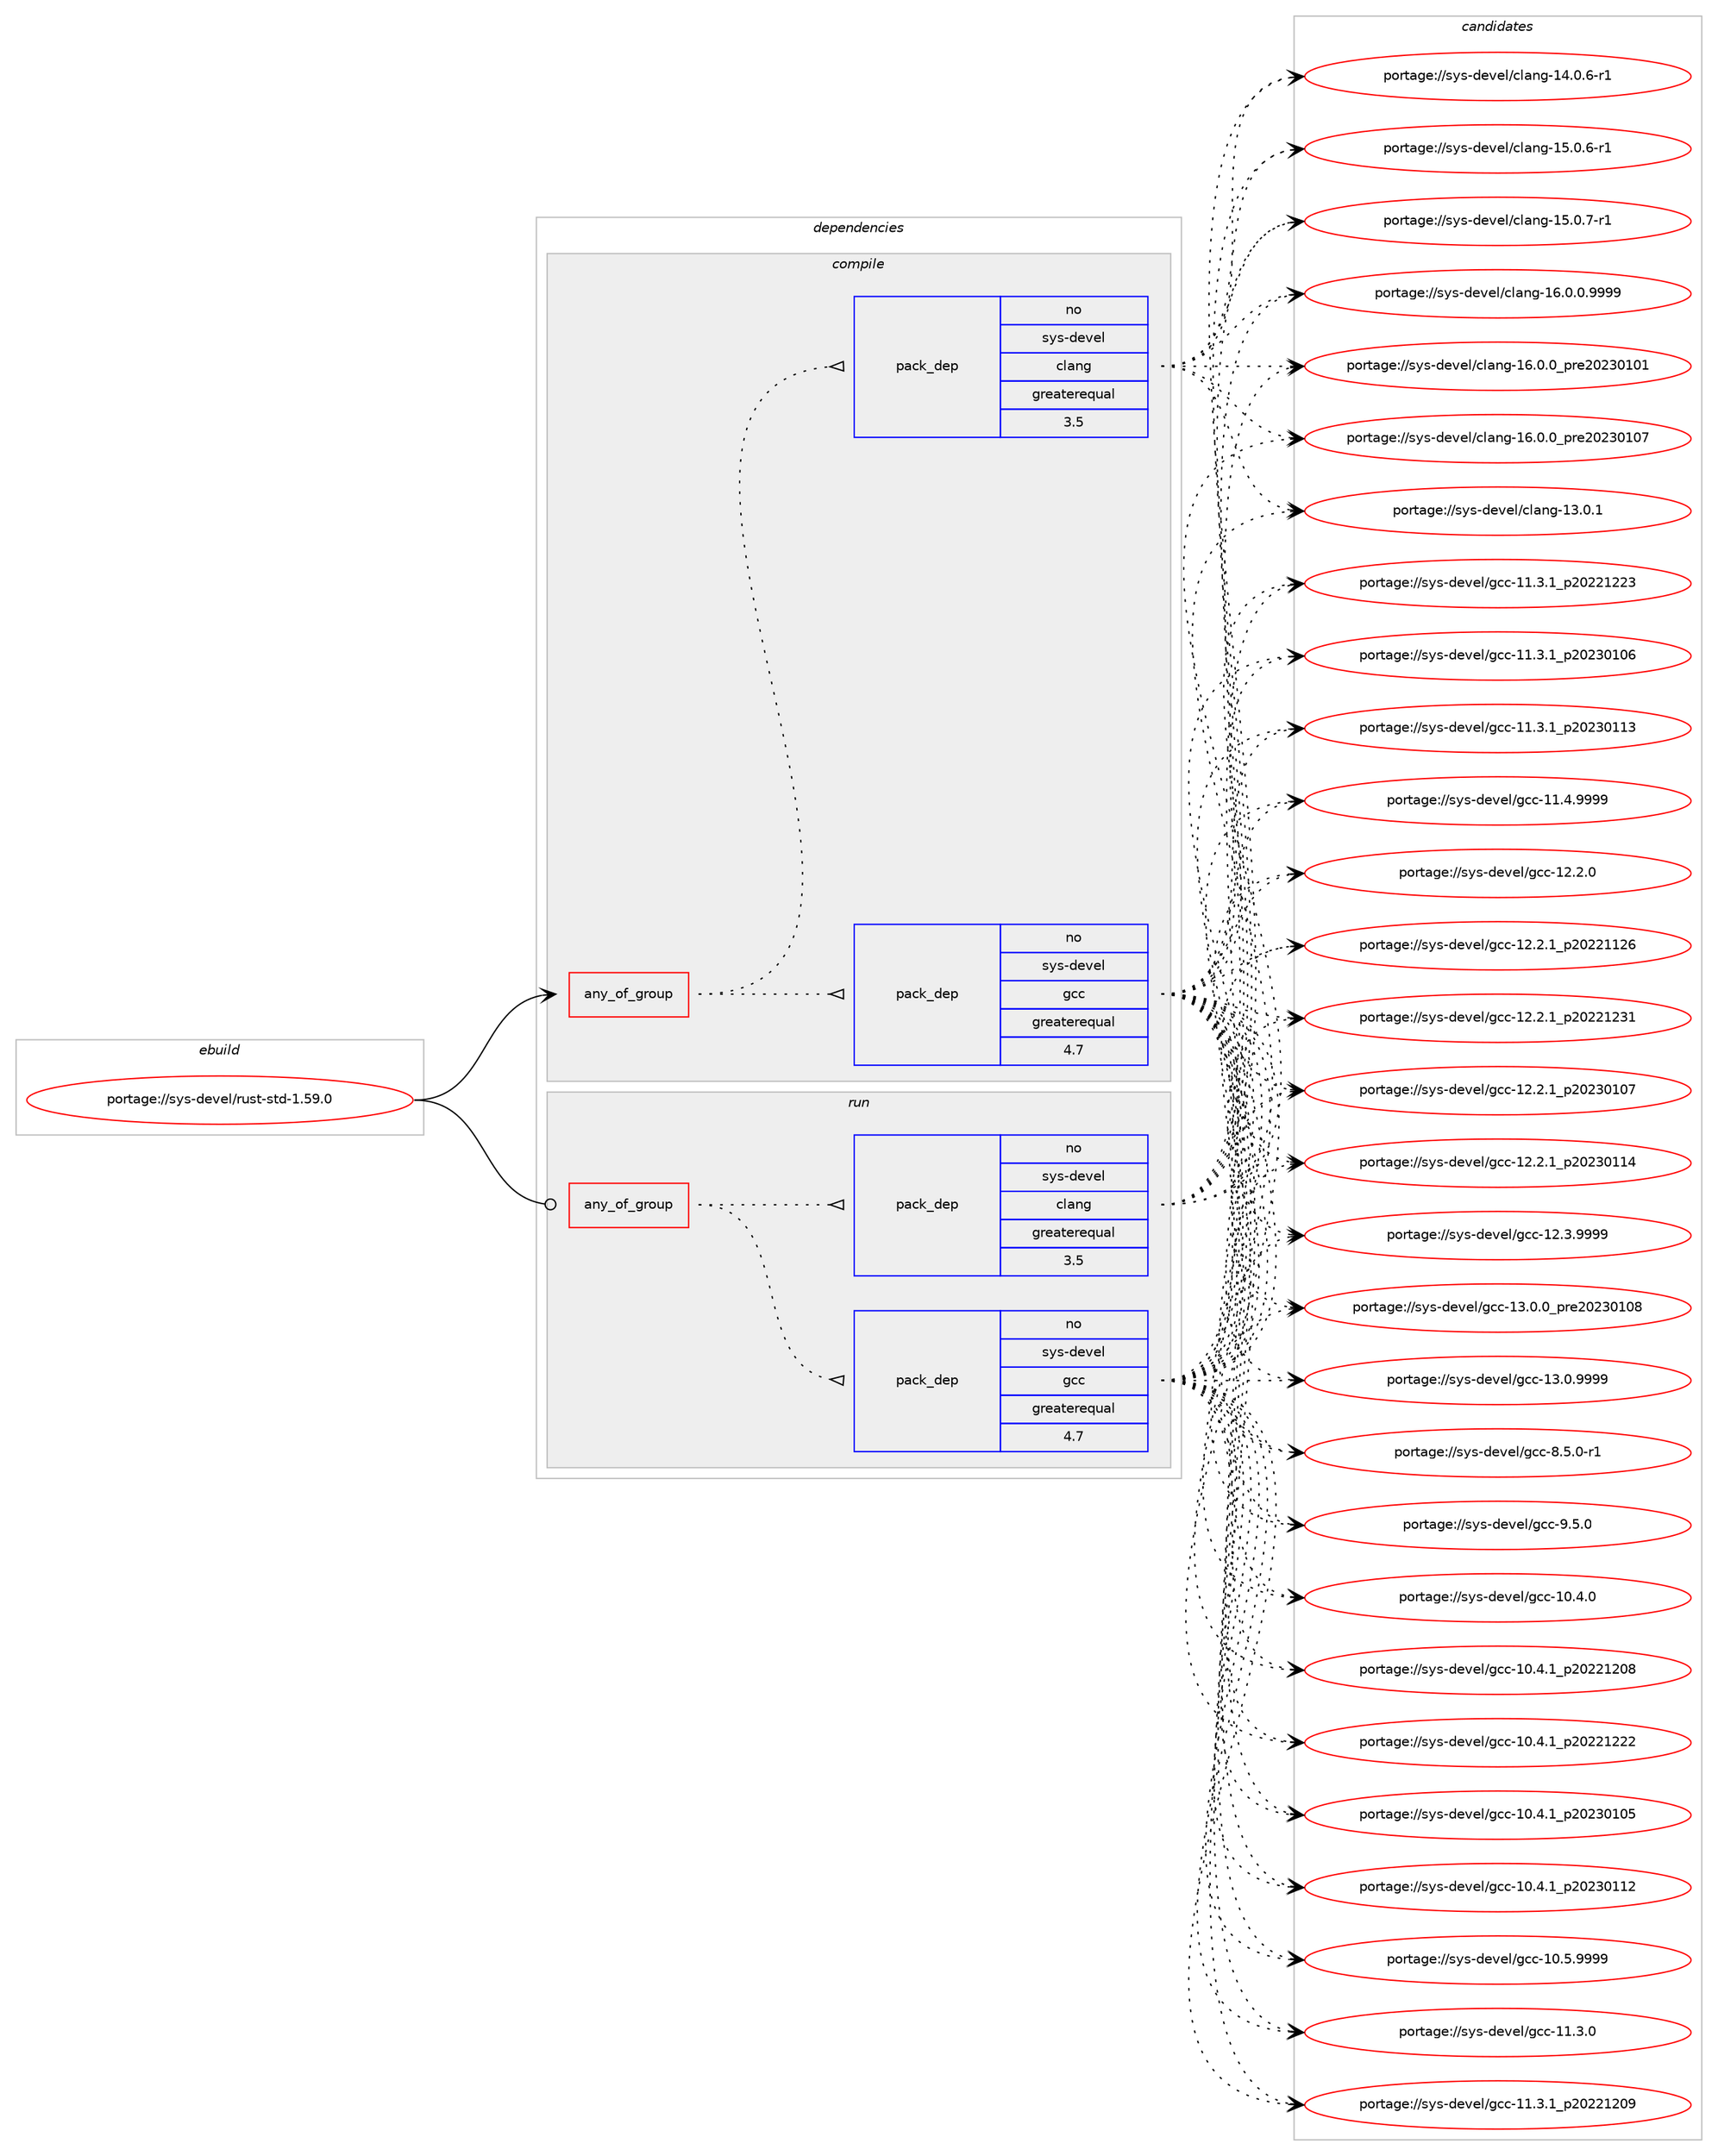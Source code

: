 digraph prolog {

# *************
# Graph options
# *************

newrank=true;
concentrate=true;
compound=true;
graph [rankdir=LR,fontname=Helvetica,fontsize=10,ranksep=1.5];#, ranksep=2.5, nodesep=0.2];
edge  [arrowhead=vee];
node  [fontname=Helvetica,fontsize=10];

# **********
# The ebuild
# **********

subgraph cluster_leftcol {
color=gray;
rank=same;
label=<<i>ebuild</i>>;
id [label="portage://sys-devel/rust-std-1.59.0", color=red, width=4, href="../sys-devel/rust-std-1.59.0.svg"];
}

# ****************
# The dependencies
# ****************

subgraph cluster_midcol {
color=gray;
label=<<i>dependencies</i>>;
subgraph cluster_compile {
fillcolor="#eeeeee";
style=filled;
label=<<i>compile</i>>;
subgraph any70 {
dependency9462 [label=<<TABLE BORDER="0" CELLBORDER="1" CELLSPACING="0" CELLPADDING="4"><TR><TD CELLPADDING="10">any_of_group</TD></TR></TABLE>>, shape=none, color=red];subgraph pack3371 {
dependency9463 [label=<<TABLE BORDER="0" CELLBORDER="1" CELLSPACING="0" CELLPADDING="4" WIDTH="220"><TR><TD ROWSPAN="6" CELLPADDING="30">pack_dep</TD></TR><TR><TD WIDTH="110">no</TD></TR><TR><TD>sys-devel</TD></TR><TR><TD>gcc</TD></TR><TR><TD>greaterequal</TD></TR><TR><TD>4.7</TD></TR></TABLE>>, shape=none, color=blue];
}
dependency9462:e -> dependency9463:w [weight=20,style="dotted",arrowhead="oinv"];
subgraph pack3372 {
dependency9464 [label=<<TABLE BORDER="0" CELLBORDER="1" CELLSPACING="0" CELLPADDING="4" WIDTH="220"><TR><TD ROWSPAN="6" CELLPADDING="30">pack_dep</TD></TR><TR><TD WIDTH="110">no</TD></TR><TR><TD>sys-devel</TD></TR><TR><TD>clang</TD></TR><TR><TD>greaterequal</TD></TR><TR><TD>3.5</TD></TR></TABLE>>, shape=none, color=blue];
}
dependency9462:e -> dependency9464:w [weight=20,style="dotted",arrowhead="oinv"];
}
id:e -> dependency9462:w [weight=20,style="solid",arrowhead="vee"];
}
subgraph cluster_compileandrun {
fillcolor="#eeeeee";
style=filled;
label=<<i>compile and run</i>>;
}
subgraph cluster_run {
fillcolor="#eeeeee";
style=filled;
label=<<i>run</i>>;
subgraph any71 {
dependency9465 [label=<<TABLE BORDER="0" CELLBORDER="1" CELLSPACING="0" CELLPADDING="4"><TR><TD CELLPADDING="10">any_of_group</TD></TR></TABLE>>, shape=none, color=red];subgraph pack3373 {
dependency9466 [label=<<TABLE BORDER="0" CELLBORDER="1" CELLSPACING="0" CELLPADDING="4" WIDTH="220"><TR><TD ROWSPAN="6" CELLPADDING="30">pack_dep</TD></TR><TR><TD WIDTH="110">no</TD></TR><TR><TD>sys-devel</TD></TR><TR><TD>gcc</TD></TR><TR><TD>greaterequal</TD></TR><TR><TD>4.7</TD></TR></TABLE>>, shape=none, color=blue];
}
dependency9465:e -> dependency9466:w [weight=20,style="dotted",arrowhead="oinv"];
subgraph pack3374 {
dependency9467 [label=<<TABLE BORDER="0" CELLBORDER="1" CELLSPACING="0" CELLPADDING="4" WIDTH="220"><TR><TD ROWSPAN="6" CELLPADDING="30">pack_dep</TD></TR><TR><TD WIDTH="110">no</TD></TR><TR><TD>sys-devel</TD></TR><TR><TD>clang</TD></TR><TR><TD>greaterequal</TD></TR><TR><TD>3.5</TD></TR></TABLE>>, shape=none, color=blue];
}
dependency9465:e -> dependency9467:w [weight=20,style="dotted",arrowhead="oinv"];
}
id:e -> dependency9465:w [weight=20,style="solid",arrowhead="odot"];
}
}

# **************
# The candidates
# **************

subgraph cluster_choices {
rank=same;
color=gray;
label=<<i>candidates</i>>;

subgraph choice3371 {
color=black;
nodesep=1;
choice1151211154510010111810110847103999945494846524648 [label="portage://sys-devel/gcc-10.4.0", color=red, width=4,href="../sys-devel/gcc-10.4.0.svg"];
choice1151211154510010111810110847103999945494846524649951125048505049504856 [label="portage://sys-devel/gcc-10.4.1_p20221208", color=red, width=4,href="../sys-devel/gcc-10.4.1_p20221208.svg"];
choice1151211154510010111810110847103999945494846524649951125048505049505050 [label="portage://sys-devel/gcc-10.4.1_p20221222", color=red, width=4,href="../sys-devel/gcc-10.4.1_p20221222.svg"];
choice1151211154510010111810110847103999945494846524649951125048505148494853 [label="portage://sys-devel/gcc-10.4.1_p20230105", color=red, width=4,href="../sys-devel/gcc-10.4.1_p20230105.svg"];
choice1151211154510010111810110847103999945494846524649951125048505148494950 [label="portage://sys-devel/gcc-10.4.1_p20230112", color=red, width=4,href="../sys-devel/gcc-10.4.1_p20230112.svg"];
choice1151211154510010111810110847103999945494846534657575757 [label="portage://sys-devel/gcc-10.5.9999", color=red, width=4,href="../sys-devel/gcc-10.5.9999.svg"];
choice1151211154510010111810110847103999945494946514648 [label="portage://sys-devel/gcc-11.3.0", color=red, width=4,href="../sys-devel/gcc-11.3.0.svg"];
choice1151211154510010111810110847103999945494946514649951125048505049504857 [label="portage://sys-devel/gcc-11.3.1_p20221209", color=red, width=4,href="../sys-devel/gcc-11.3.1_p20221209.svg"];
choice1151211154510010111810110847103999945494946514649951125048505049505051 [label="portage://sys-devel/gcc-11.3.1_p20221223", color=red, width=4,href="../sys-devel/gcc-11.3.1_p20221223.svg"];
choice1151211154510010111810110847103999945494946514649951125048505148494854 [label="portage://sys-devel/gcc-11.3.1_p20230106", color=red, width=4,href="../sys-devel/gcc-11.3.1_p20230106.svg"];
choice1151211154510010111810110847103999945494946514649951125048505148494951 [label="portage://sys-devel/gcc-11.3.1_p20230113", color=red, width=4,href="../sys-devel/gcc-11.3.1_p20230113.svg"];
choice1151211154510010111810110847103999945494946524657575757 [label="portage://sys-devel/gcc-11.4.9999", color=red, width=4,href="../sys-devel/gcc-11.4.9999.svg"];
choice1151211154510010111810110847103999945495046504648 [label="portage://sys-devel/gcc-12.2.0", color=red, width=4,href="../sys-devel/gcc-12.2.0.svg"];
choice1151211154510010111810110847103999945495046504649951125048505049495054 [label="portage://sys-devel/gcc-12.2.1_p20221126", color=red, width=4,href="../sys-devel/gcc-12.2.1_p20221126.svg"];
choice1151211154510010111810110847103999945495046504649951125048505049505149 [label="portage://sys-devel/gcc-12.2.1_p20221231", color=red, width=4,href="../sys-devel/gcc-12.2.1_p20221231.svg"];
choice1151211154510010111810110847103999945495046504649951125048505148494855 [label="portage://sys-devel/gcc-12.2.1_p20230107", color=red, width=4,href="../sys-devel/gcc-12.2.1_p20230107.svg"];
choice1151211154510010111810110847103999945495046504649951125048505148494952 [label="portage://sys-devel/gcc-12.2.1_p20230114", color=red, width=4,href="../sys-devel/gcc-12.2.1_p20230114.svg"];
choice1151211154510010111810110847103999945495046514657575757 [label="portage://sys-devel/gcc-12.3.9999", color=red, width=4,href="../sys-devel/gcc-12.3.9999.svg"];
choice1151211154510010111810110847103999945495146484648951121141015048505148494856 [label="portage://sys-devel/gcc-13.0.0_pre20230108", color=red, width=4,href="../sys-devel/gcc-13.0.0_pre20230108.svg"];
choice1151211154510010111810110847103999945495146484657575757 [label="portage://sys-devel/gcc-13.0.9999", color=red, width=4,href="../sys-devel/gcc-13.0.9999.svg"];
choice115121115451001011181011084710399994556465346484511449 [label="portage://sys-devel/gcc-8.5.0-r1", color=red, width=4,href="../sys-devel/gcc-8.5.0-r1.svg"];
choice11512111545100101118101108471039999455746534648 [label="portage://sys-devel/gcc-9.5.0", color=red, width=4,href="../sys-devel/gcc-9.5.0.svg"];
dependency9463:e -> choice1151211154510010111810110847103999945494846524648:w [style=dotted,weight="100"];
dependency9463:e -> choice1151211154510010111810110847103999945494846524649951125048505049504856:w [style=dotted,weight="100"];
dependency9463:e -> choice1151211154510010111810110847103999945494846524649951125048505049505050:w [style=dotted,weight="100"];
dependency9463:e -> choice1151211154510010111810110847103999945494846524649951125048505148494853:w [style=dotted,weight="100"];
dependency9463:e -> choice1151211154510010111810110847103999945494846524649951125048505148494950:w [style=dotted,weight="100"];
dependency9463:e -> choice1151211154510010111810110847103999945494846534657575757:w [style=dotted,weight="100"];
dependency9463:e -> choice1151211154510010111810110847103999945494946514648:w [style=dotted,weight="100"];
dependency9463:e -> choice1151211154510010111810110847103999945494946514649951125048505049504857:w [style=dotted,weight="100"];
dependency9463:e -> choice1151211154510010111810110847103999945494946514649951125048505049505051:w [style=dotted,weight="100"];
dependency9463:e -> choice1151211154510010111810110847103999945494946514649951125048505148494854:w [style=dotted,weight="100"];
dependency9463:e -> choice1151211154510010111810110847103999945494946514649951125048505148494951:w [style=dotted,weight="100"];
dependency9463:e -> choice1151211154510010111810110847103999945494946524657575757:w [style=dotted,weight="100"];
dependency9463:e -> choice1151211154510010111810110847103999945495046504648:w [style=dotted,weight="100"];
dependency9463:e -> choice1151211154510010111810110847103999945495046504649951125048505049495054:w [style=dotted,weight="100"];
dependency9463:e -> choice1151211154510010111810110847103999945495046504649951125048505049505149:w [style=dotted,weight="100"];
dependency9463:e -> choice1151211154510010111810110847103999945495046504649951125048505148494855:w [style=dotted,weight="100"];
dependency9463:e -> choice1151211154510010111810110847103999945495046504649951125048505148494952:w [style=dotted,weight="100"];
dependency9463:e -> choice1151211154510010111810110847103999945495046514657575757:w [style=dotted,weight="100"];
dependency9463:e -> choice1151211154510010111810110847103999945495146484648951121141015048505148494856:w [style=dotted,weight="100"];
dependency9463:e -> choice1151211154510010111810110847103999945495146484657575757:w [style=dotted,weight="100"];
dependency9463:e -> choice115121115451001011181011084710399994556465346484511449:w [style=dotted,weight="100"];
dependency9463:e -> choice11512111545100101118101108471039999455746534648:w [style=dotted,weight="100"];
}
subgraph choice3372 {
color=black;
nodesep=1;
choice1151211154510010111810110847991089711010345495146484649 [label="portage://sys-devel/clang-13.0.1", color=red, width=4,href="../sys-devel/clang-13.0.1.svg"];
choice11512111545100101118101108479910897110103454952464846544511449 [label="portage://sys-devel/clang-14.0.6-r1", color=red, width=4,href="../sys-devel/clang-14.0.6-r1.svg"];
choice11512111545100101118101108479910897110103454953464846544511449 [label="portage://sys-devel/clang-15.0.6-r1", color=red, width=4,href="../sys-devel/clang-15.0.6-r1.svg"];
choice11512111545100101118101108479910897110103454953464846554511449 [label="portage://sys-devel/clang-15.0.7-r1", color=red, width=4,href="../sys-devel/clang-15.0.7-r1.svg"];
choice11512111545100101118101108479910897110103454954464846484657575757 [label="portage://sys-devel/clang-16.0.0.9999", color=red, width=4,href="../sys-devel/clang-16.0.0.9999.svg"];
choice1151211154510010111810110847991089711010345495446484648951121141015048505148494849 [label="portage://sys-devel/clang-16.0.0_pre20230101", color=red, width=4,href="../sys-devel/clang-16.0.0_pre20230101.svg"];
choice1151211154510010111810110847991089711010345495446484648951121141015048505148494855 [label="portage://sys-devel/clang-16.0.0_pre20230107", color=red, width=4,href="../sys-devel/clang-16.0.0_pre20230107.svg"];
dependency9464:e -> choice1151211154510010111810110847991089711010345495146484649:w [style=dotted,weight="100"];
dependency9464:e -> choice11512111545100101118101108479910897110103454952464846544511449:w [style=dotted,weight="100"];
dependency9464:e -> choice11512111545100101118101108479910897110103454953464846544511449:w [style=dotted,weight="100"];
dependency9464:e -> choice11512111545100101118101108479910897110103454953464846554511449:w [style=dotted,weight="100"];
dependency9464:e -> choice11512111545100101118101108479910897110103454954464846484657575757:w [style=dotted,weight="100"];
dependency9464:e -> choice1151211154510010111810110847991089711010345495446484648951121141015048505148494849:w [style=dotted,weight="100"];
dependency9464:e -> choice1151211154510010111810110847991089711010345495446484648951121141015048505148494855:w [style=dotted,weight="100"];
}
subgraph choice3373 {
color=black;
nodesep=1;
choice1151211154510010111810110847103999945494846524648 [label="portage://sys-devel/gcc-10.4.0", color=red, width=4,href="../sys-devel/gcc-10.4.0.svg"];
choice1151211154510010111810110847103999945494846524649951125048505049504856 [label="portage://sys-devel/gcc-10.4.1_p20221208", color=red, width=4,href="../sys-devel/gcc-10.4.1_p20221208.svg"];
choice1151211154510010111810110847103999945494846524649951125048505049505050 [label="portage://sys-devel/gcc-10.4.1_p20221222", color=red, width=4,href="../sys-devel/gcc-10.4.1_p20221222.svg"];
choice1151211154510010111810110847103999945494846524649951125048505148494853 [label="portage://sys-devel/gcc-10.4.1_p20230105", color=red, width=4,href="../sys-devel/gcc-10.4.1_p20230105.svg"];
choice1151211154510010111810110847103999945494846524649951125048505148494950 [label="portage://sys-devel/gcc-10.4.1_p20230112", color=red, width=4,href="../sys-devel/gcc-10.4.1_p20230112.svg"];
choice1151211154510010111810110847103999945494846534657575757 [label="portage://sys-devel/gcc-10.5.9999", color=red, width=4,href="../sys-devel/gcc-10.5.9999.svg"];
choice1151211154510010111810110847103999945494946514648 [label="portage://sys-devel/gcc-11.3.0", color=red, width=4,href="../sys-devel/gcc-11.3.0.svg"];
choice1151211154510010111810110847103999945494946514649951125048505049504857 [label="portage://sys-devel/gcc-11.3.1_p20221209", color=red, width=4,href="../sys-devel/gcc-11.3.1_p20221209.svg"];
choice1151211154510010111810110847103999945494946514649951125048505049505051 [label="portage://sys-devel/gcc-11.3.1_p20221223", color=red, width=4,href="../sys-devel/gcc-11.3.1_p20221223.svg"];
choice1151211154510010111810110847103999945494946514649951125048505148494854 [label="portage://sys-devel/gcc-11.3.1_p20230106", color=red, width=4,href="../sys-devel/gcc-11.3.1_p20230106.svg"];
choice1151211154510010111810110847103999945494946514649951125048505148494951 [label="portage://sys-devel/gcc-11.3.1_p20230113", color=red, width=4,href="../sys-devel/gcc-11.3.1_p20230113.svg"];
choice1151211154510010111810110847103999945494946524657575757 [label="portage://sys-devel/gcc-11.4.9999", color=red, width=4,href="../sys-devel/gcc-11.4.9999.svg"];
choice1151211154510010111810110847103999945495046504648 [label="portage://sys-devel/gcc-12.2.0", color=red, width=4,href="../sys-devel/gcc-12.2.0.svg"];
choice1151211154510010111810110847103999945495046504649951125048505049495054 [label="portage://sys-devel/gcc-12.2.1_p20221126", color=red, width=4,href="../sys-devel/gcc-12.2.1_p20221126.svg"];
choice1151211154510010111810110847103999945495046504649951125048505049505149 [label="portage://sys-devel/gcc-12.2.1_p20221231", color=red, width=4,href="../sys-devel/gcc-12.2.1_p20221231.svg"];
choice1151211154510010111810110847103999945495046504649951125048505148494855 [label="portage://sys-devel/gcc-12.2.1_p20230107", color=red, width=4,href="../sys-devel/gcc-12.2.1_p20230107.svg"];
choice1151211154510010111810110847103999945495046504649951125048505148494952 [label="portage://sys-devel/gcc-12.2.1_p20230114", color=red, width=4,href="../sys-devel/gcc-12.2.1_p20230114.svg"];
choice1151211154510010111810110847103999945495046514657575757 [label="portage://sys-devel/gcc-12.3.9999", color=red, width=4,href="../sys-devel/gcc-12.3.9999.svg"];
choice1151211154510010111810110847103999945495146484648951121141015048505148494856 [label="portage://sys-devel/gcc-13.0.0_pre20230108", color=red, width=4,href="../sys-devel/gcc-13.0.0_pre20230108.svg"];
choice1151211154510010111810110847103999945495146484657575757 [label="portage://sys-devel/gcc-13.0.9999", color=red, width=4,href="../sys-devel/gcc-13.0.9999.svg"];
choice115121115451001011181011084710399994556465346484511449 [label="portage://sys-devel/gcc-8.5.0-r1", color=red, width=4,href="../sys-devel/gcc-8.5.0-r1.svg"];
choice11512111545100101118101108471039999455746534648 [label="portage://sys-devel/gcc-9.5.0", color=red, width=4,href="../sys-devel/gcc-9.5.0.svg"];
dependency9466:e -> choice1151211154510010111810110847103999945494846524648:w [style=dotted,weight="100"];
dependency9466:e -> choice1151211154510010111810110847103999945494846524649951125048505049504856:w [style=dotted,weight="100"];
dependency9466:e -> choice1151211154510010111810110847103999945494846524649951125048505049505050:w [style=dotted,weight="100"];
dependency9466:e -> choice1151211154510010111810110847103999945494846524649951125048505148494853:w [style=dotted,weight="100"];
dependency9466:e -> choice1151211154510010111810110847103999945494846524649951125048505148494950:w [style=dotted,weight="100"];
dependency9466:e -> choice1151211154510010111810110847103999945494846534657575757:w [style=dotted,weight="100"];
dependency9466:e -> choice1151211154510010111810110847103999945494946514648:w [style=dotted,weight="100"];
dependency9466:e -> choice1151211154510010111810110847103999945494946514649951125048505049504857:w [style=dotted,weight="100"];
dependency9466:e -> choice1151211154510010111810110847103999945494946514649951125048505049505051:w [style=dotted,weight="100"];
dependency9466:e -> choice1151211154510010111810110847103999945494946514649951125048505148494854:w [style=dotted,weight="100"];
dependency9466:e -> choice1151211154510010111810110847103999945494946514649951125048505148494951:w [style=dotted,weight="100"];
dependency9466:e -> choice1151211154510010111810110847103999945494946524657575757:w [style=dotted,weight="100"];
dependency9466:e -> choice1151211154510010111810110847103999945495046504648:w [style=dotted,weight="100"];
dependency9466:e -> choice1151211154510010111810110847103999945495046504649951125048505049495054:w [style=dotted,weight="100"];
dependency9466:e -> choice1151211154510010111810110847103999945495046504649951125048505049505149:w [style=dotted,weight="100"];
dependency9466:e -> choice1151211154510010111810110847103999945495046504649951125048505148494855:w [style=dotted,weight="100"];
dependency9466:e -> choice1151211154510010111810110847103999945495046504649951125048505148494952:w [style=dotted,weight="100"];
dependency9466:e -> choice1151211154510010111810110847103999945495046514657575757:w [style=dotted,weight="100"];
dependency9466:e -> choice1151211154510010111810110847103999945495146484648951121141015048505148494856:w [style=dotted,weight="100"];
dependency9466:e -> choice1151211154510010111810110847103999945495146484657575757:w [style=dotted,weight="100"];
dependency9466:e -> choice115121115451001011181011084710399994556465346484511449:w [style=dotted,weight="100"];
dependency9466:e -> choice11512111545100101118101108471039999455746534648:w [style=dotted,weight="100"];
}
subgraph choice3374 {
color=black;
nodesep=1;
choice1151211154510010111810110847991089711010345495146484649 [label="portage://sys-devel/clang-13.0.1", color=red, width=4,href="../sys-devel/clang-13.0.1.svg"];
choice11512111545100101118101108479910897110103454952464846544511449 [label="portage://sys-devel/clang-14.0.6-r1", color=red, width=4,href="../sys-devel/clang-14.0.6-r1.svg"];
choice11512111545100101118101108479910897110103454953464846544511449 [label="portage://sys-devel/clang-15.0.6-r1", color=red, width=4,href="../sys-devel/clang-15.0.6-r1.svg"];
choice11512111545100101118101108479910897110103454953464846554511449 [label="portage://sys-devel/clang-15.0.7-r1", color=red, width=4,href="../sys-devel/clang-15.0.7-r1.svg"];
choice11512111545100101118101108479910897110103454954464846484657575757 [label="portage://sys-devel/clang-16.0.0.9999", color=red, width=4,href="../sys-devel/clang-16.0.0.9999.svg"];
choice1151211154510010111810110847991089711010345495446484648951121141015048505148494849 [label="portage://sys-devel/clang-16.0.0_pre20230101", color=red, width=4,href="../sys-devel/clang-16.0.0_pre20230101.svg"];
choice1151211154510010111810110847991089711010345495446484648951121141015048505148494855 [label="portage://sys-devel/clang-16.0.0_pre20230107", color=red, width=4,href="../sys-devel/clang-16.0.0_pre20230107.svg"];
dependency9467:e -> choice1151211154510010111810110847991089711010345495146484649:w [style=dotted,weight="100"];
dependency9467:e -> choice11512111545100101118101108479910897110103454952464846544511449:w [style=dotted,weight="100"];
dependency9467:e -> choice11512111545100101118101108479910897110103454953464846544511449:w [style=dotted,weight="100"];
dependency9467:e -> choice11512111545100101118101108479910897110103454953464846554511449:w [style=dotted,weight="100"];
dependency9467:e -> choice11512111545100101118101108479910897110103454954464846484657575757:w [style=dotted,weight="100"];
dependency9467:e -> choice1151211154510010111810110847991089711010345495446484648951121141015048505148494849:w [style=dotted,weight="100"];
dependency9467:e -> choice1151211154510010111810110847991089711010345495446484648951121141015048505148494855:w [style=dotted,weight="100"];
}
}

}
